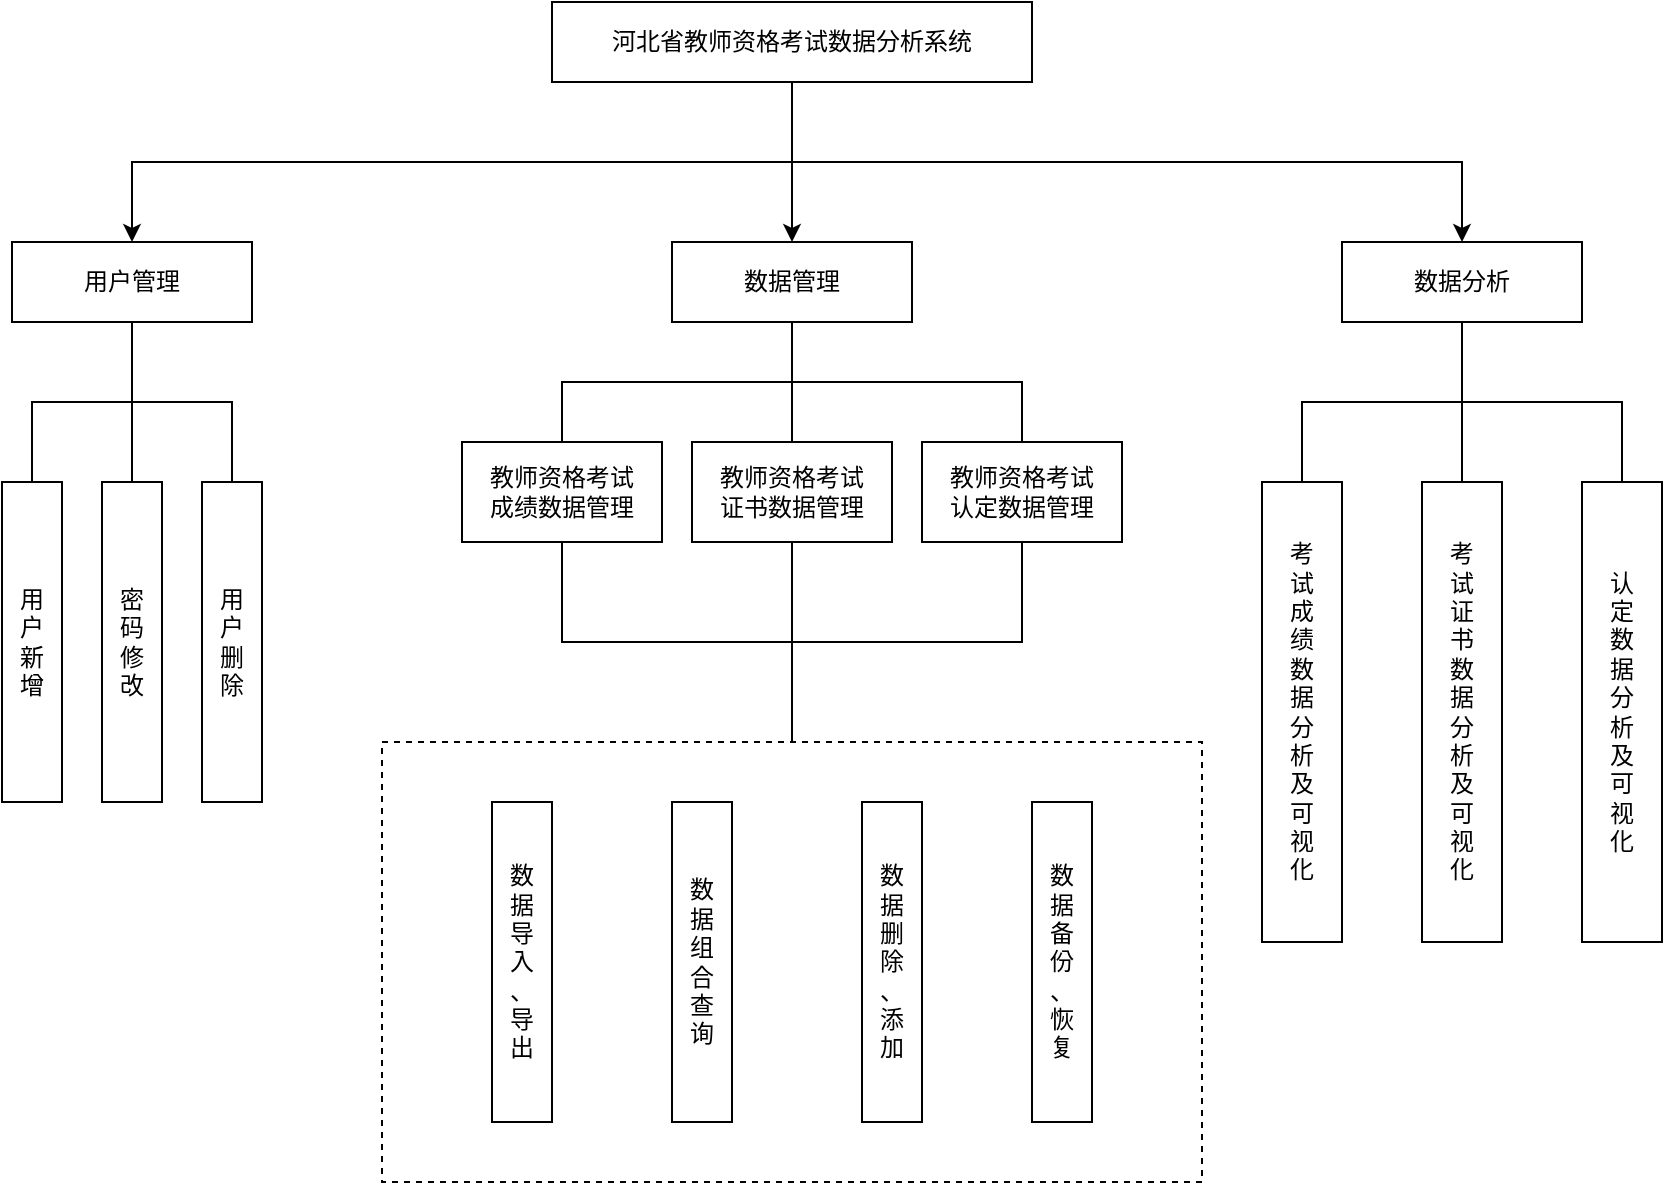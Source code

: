 <mxfile>
    <diagram id="CxApWNCSYIXbRdS2j37-" name="Page-1">
        <mxGraphModel dx="1143" dy="648" grid="0" gridSize="10" guides="1" tooltips="1" connect="1" arrows="1" fold="1" page="0" pageScale="1" pageWidth="850" pageHeight="1100" math="0" shadow="0">
            <root>
                <mxCell id="0"/>
                <mxCell id="1" parent="0"/>
                <mxCell id="22" style="edgeStyle=none;html=1;exitX=0.5;exitY=1;exitDx=0;exitDy=0;entryX=0.5;entryY=0;entryDx=0;entryDy=0;" parent="1" source="2" target="5" edge="1">
                    <mxGeometry relative="1" as="geometry"/>
                </mxCell>
                <mxCell id="24" style="edgeStyle=none;html=1;exitX=0.5;exitY=1;exitDx=0;exitDy=0;entryX=0.5;entryY=0;entryDx=0;entryDy=0;rounded=0;" parent="1" source="2" target="4" edge="1">
                    <mxGeometry relative="1" as="geometry">
                        <Array as="points">
                            <mxPoint x="475" y="360"/>
                            <mxPoint x="145" y="360"/>
                        </Array>
                    </mxGeometry>
                </mxCell>
                <mxCell id="25" style="edgeStyle=none;html=1;exitX=0.5;exitY=1;exitDx=0;exitDy=0;entryX=0.5;entryY=0;entryDx=0;entryDy=0;rounded=0;" parent="1" source="2" target="6" edge="1">
                    <mxGeometry relative="1" as="geometry">
                        <Array as="points">
                            <mxPoint x="475" y="360"/>
                            <mxPoint x="810" y="360"/>
                        </Array>
                    </mxGeometry>
                </mxCell>
                <mxCell id="2" value="&lt;p class=&quot;MsoNormal&quot;&gt;河北省教师资格考试数据分析系统&lt;/p&gt;" style="whiteSpace=wrap;html=1;" parent="1" vertex="1">
                    <mxGeometry x="355" y="280" width="240" height="40" as="geometry"/>
                </mxCell>
                <mxCell id="26" style="edgeStyle=none;rounded=0;html=1;exitX=0.5;exitY=1;exitDx=0;exitDy=0;entryX=0.5;entryY=0;entryDx=0;entryDy=0;endArrow=none;endFill=0;" parent="1" source="4" target="7" edge="1">
                    <mxGeometry relative="1" as="geometry">
                        <Array as="points">
                            <mxPoint x="145" y="480"/>
                            <mxPoint x="95" y="480"/>
                        </Array>
                    </mxGeometry>
                </mxCell>
                <mxCell id="27" style="edgeStyle=none;rounded=0;html=1;exitX=0.5;exitY=1;exitDx=0;exitDy=0;entryX=0.5;entryY=0;entryDx=0;entryDy=0;endArrow=none;endFill=0;" parent="1" source="4" target="8" edge="1">
                    <mxGeometry relative="1" as="geometry"/>
                </mxCell>
                <mxCell id="28" style="edgeStyle=none;rounded=0;html=1;exitX=0.5;exitY=1;exitDx=0;exitDy=0;entryX=0.5;entryY=0;entryDx=0;entryDy=0;endArrow=none;endFill=0;" parent="1" source="4" target="9" edge="1">
                    <mxGeometry relative="1" as="geometry">
                        <Array as="points">
                            <mxPoint x="145" y="480"/>
                            <mxPoint x="195" y="480"/>
                        </Array>
                    </mxGeometry>
                </mxCell>
                <mxCell id="4" value="用户管理" style="whiteSpace=wrap;html=1;" parent="1" vertex="1">
                    <mxGeometry x="85" y="400" width="120" height="40" as="geometry"/>
                </mxCell>
                <mxCell id="30" style="edgeStyle=none;rounded=0;html=1;exitX=0.5;exitY=1;exitDx=0;exitDy=0;entryX=0.5;entryY=0;entryDx=0;entryDy=0;endArrow=none;endFill=0;" parent="1" source="5" target="10" edge="1">
                    <mxGeometry relative="1" as="geometry">
                        <Array as="points">
                            <mxPoint x="475" y="470"/>
                            <mxPoint x="360" y="470"/>
                        </Array>
                    </mxGeometry>
                </mxCell>
                <mxCell id="31" style="edgeStyle=none;rounded=0;html=1;exitX=0.5;exitY=1;exitDx=0;exitDy=0;entryX=0.5;entryY=0;entryDx=0;entryDy=0;endArrow=none;endFill=0;" parent="1" source="5" target="11" edge="1">
                    <mxGeometry relative="1" as="geometry"/>
                </mxCell>
                <mxCell id="32" style="edgeStyle=none;rounded=0;html=1;exitX=0.5;exitY=1;exitDx=0;exitDy=0;entryX=0.5;entryY=0;entryDx=0;entryDy=0;endArrow=none;endFill=0;" parent="1" source="5" target="12" edge="1">
                    <mxGeometry relative="1" as="geometry">
                        <Array as="points">
                            <mxPoint x="475" y="470"/>
                            <mxPoint x="590" y="470"/>
                        </Array>
                    </mxGeometry>
                </mxCell>
                <mxCell id="5" value="数据管理" style="whiteSpace=wrap;html=1;" parent="1" vertex="1">
                    <mxGeometry x="415" y="400" width="120" height="40" as="geometry"/>
                </mxCell>
                <mxCell id="37" style="edgeStyle=none;rounded=0;html=1;exitX=0.5;exitY=1;exitDx=0;exitDy=0;entryX=0.5;entryY=0;entryDx=0;entryDy=0;endArrow=none;endFill=0;" parent="1" source="6" target="19" edge="1">
                    <mxGeometry relative="1" as="geometry">
                        <Array as="points">
                            <mxPoint x="810" y="480"/>
                            <mxPoint x="730" y="480"/>
                        </Array>
                    </mxGeometry>
                </mxCell>
                <mxCell id="38" style="edgeStyle=none;rounded=0;html=1;exitX=0.5;exitY=1;exitDx=0;exitDy=0;entryX=0.5;entryY=0;entryDx=0;entryDy=0;endArrow=none;endFill=0;" parent="1" source="6" target="20" edge="1">
                    <mxGeometry relative="1" as="geometry"/>
                </mxCell>
                <mxCell id="39" style="edgeStyle=none;rounded=0;html=1;exitX=0.5;exitY=1;exitDx=0;exitDy=0;entryX=0.5;entryY=0;entryDx=0;entryDy=0;endArrow=none;endFill=0;" parent="1" source="6" target="21" edge="1">
                    <mxGeometry relative="1" as="geometry">
                        <Array as="points">
                            <mxPoint x="810" y="480"/>
                            <mxPoint x="890" y="480"/>
                        </Array>
                    </mxGeometry>
                </mxCell>
                <mxCell id="6" value="数据分析" style="whiteSpace=wrap;html=1;" parent="1" vertex="1">
                    <mxGeometry x="750" y="400" width="120" height="40" as="geometry"/>
                </mxCell>
                <mxCell id="7" value="用&lt;br&gt;户&lt;br&gt;新&lt;br&gt;增" style="whiteSpace=wrap;html=1;" parent="1" vertex="1">
                    <mxGeometry x="80" y="520" width="30" height="160" as="geometry"/>
                </mxCell>
                <mxCell id="8" value="密&lt;br&gt;码&lt;br&gt;修&lt;br&gt;改" style="whiteSpace=wrap;html=1;" parent="1" vertex="1">
                    <mxGeometry x="130" y="520" width="30" height="160" as="geometry"/>
                </mxCell>
                <mxCell id="9" value="用&lt;br&gt;户&lt;br&gt;删&lt;br&gt;除" style="whiteSpace=wrap;html=1;" parent="1" vertex="1">
                    <mxGeometry x="180" y="520" width="30" height="160" as="geometry"/>
                </mxCell>
                <mxCell id="34" style="edgeStyle=none;rounded=0;html=1;exitX=0.5;exitY=1;exitDx=0;exitDy=0;entryX=0.5;entryY=0;entryDx=0;entryDy=0;endArrow=none;endFill=0;" parent="1" source="10" target="33" edge="1">
                    <mxGeometry relative="1" as="geometry">
                        <Array as="points">
                            <mxPoint x="360" y="600"/>
                            <mxPoint x="475" y="600"/>
                        </Array>
                    </mxGeometry>
                </mxCell>
                <mxCell id="10" value="教师资格考试&lt;br&gt;成绩数据管理" style="whiteSpace=wrap;html=1;" parent="1" vertex="1">
                    <mxGeometry x="310" y="500" width="100" height="50" as="geometry"/>
                </mxCell>
                <mxCell id="35" style="edgeStyle=none;rounded=0;html=1;exitX=0.5;exitY=1;exitDx=0;exitDy=0;entryX=0.5;entryY=0;entryDx=0;entryDy=0;endArrow=none;endFill=0;" parent="1" source="11" target="33" edge="1">
                    <mxGeometry relative="1" as="geometry"/>
                </mxCell>
                <mxCell id="11" value="教师资格考试&lt;br&gt;证书数据管理" style="whiteSpace=wrap;html=1;" parent="1" vertex="1">
                    <mxGeometry x="425" y="500" width="100" height="50" as="geometry"/>
                </mxCell>
                <mxCell id="36" style="edgeStyle=none;rounded=0;html=1;exitX=0.5;exitY=1;exitDx=0;exitDy=0;entryX=0.5;entryY=0;entryDx=0;entryDy=0;endArrow=none;endFill=0;" parent="1" source="12" target="33" edge="1">
                    <mxGeometry relative="1" as="geometry">
                        <Array as="points">
                            <mxPoint x="590" y="600"/>
                            <mxPoint x="475" y="600"/>
                        </Array>
                    </mxGeometry>
                </mxCell>
                <mxCell id="12" value="教师资格考试&lt;br&gt;认定数据管理" style="whiteSpace=wrap;html=1;" parent="1" vertex="1">
                    <mxGeometry x="540" y="500" width="100" height="50" as="geometry"/>
                </mxCell>
                <mxCell id="13" value="数&lt;br&gt;据&lt;br&gt;导&lt;br&gt;入&lt;br&gt;、&lt;br&gt;导&lt;br&gt;出" style="whiteSpace=wrap;html=1;" parent="1" vertex="1">
                    <mxGeometry x="325" y="680" width="30" height="160" as="geometry"/>
                </mxCell>
                <mxCell id="14" value="数&lt;br&gt;据&lt;br&gt;组&lt;br&gt;合&lt;br&gt;查&lt;br&gt;询" style="whiteSpace=wrap;html=1;" parent="1" vertex="1">
                    <mxGeometry x="415" y="680" width="30" height="160" as="geometry"/>
                </mxCell>
                <mxCell id="15" value="数&lt;br&gt;据&lt;br&gt;删&lt;br&gt;除&lt;br&gt;、&lt;br&gt;添&lt;br&gt;加" style="whiteSpace=wrap;html=1;" parent="1" vertex="1">
                    <mxGeometry x="510" y="680" width="30" height="160" as="geometry"/>
                </mxCell>
                <mxCell id="16" value="数&lt;br&gt;据&lt;br&gt;备&lt;br&gt;份&lt;br&gt;、&lt;br&gt;恢&lt;br&gt;复" style="whiteSpace=wrap;html=1;" parent="1" vertex="1">
                    <mxGeometry x="595" y="680" width="30" height="160" as="geometry"/>
                </mxCell>
                <mxCell id="19" value="考&lt;br&gt;试&lt;br&gt;成&lt;br&gt;绩&lt;br&gt;数&lt;br&gt;据&lt;br&gt;分&lt;br&gt;析&lt;br&gt;及&lt;br&gt;可&lt;br&gt;视&lt;br&gt;化" style="whiteSpace=wrap;html=1;" parent="1" vertex="1">
                    <mxGeometry x="710" y="520" width="40" height="230" as="geometry"/>
                </mxCell>
                <mxCell id="20" value="考&lt;br&gt;试&lt;br&gt;证&lt;br&gt;书&lt;br&gt;数&lt;br&gt;据&lt;br&gt;分&lt;br&gt;析&lt;br&gt;及&lt;br&gt;可&lt;br&gt;视&lt;br&gt;化" style="whiteSpace=wrap;html=1;" parent="1" vertex="1">
                    <mxGeometry x="790" y="520" width="40" height="230" as="geometry"/>
                </mxCell>
                <mxCell id="21" value="认&lt;br&gt;定&lt;br&gt;数&lt;br&gt;据&lt;br&gt;分&lt;br&gt;析&lt;br&gt;及&lt;br&gt;可&lt;br&gt;视&lt;br&gt;化" style="whiteSpace=wrap;html=1;" parent="1" vertex="1">
                    <mxGeometry x="870" y="520" width="40" height="230" as="geometry"/>
                </mxCell>
                <mxCell id="33" value="" style="whiteSpace=wrap;html=1;fillColor=none;dashed=1;" parent="1" vertex="1">
                    <mxGeometry x="270" y="650" width="410" height="220" as="geometry"/>
                </mxCell>
            </root>
        </mxGraphModel>
    </diagram>
</mxfile>